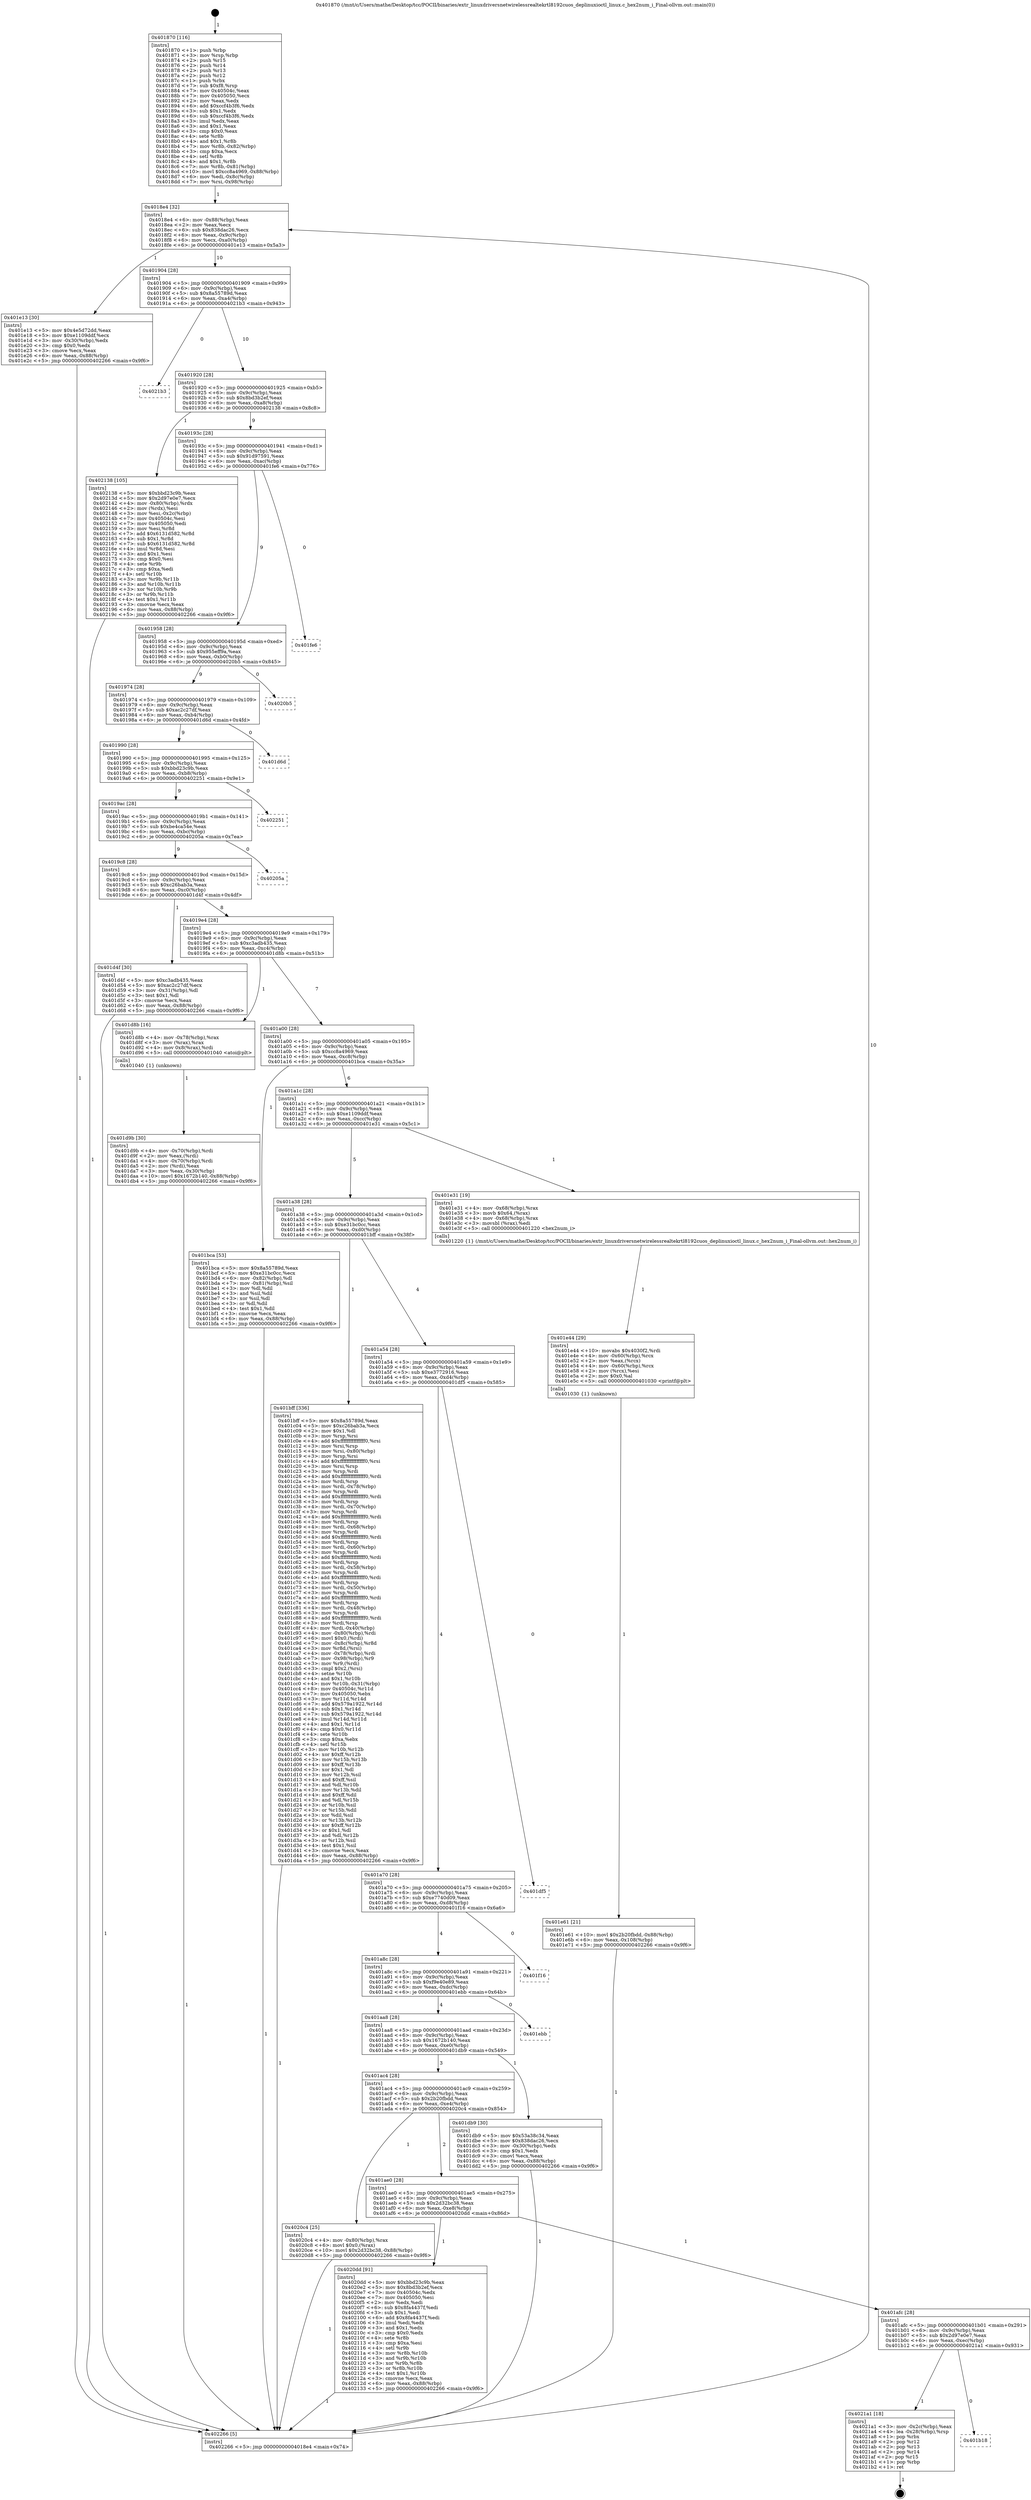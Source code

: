 digraph "0x401870" {
  label = "0x401870 (/mnt/c/Users/mathe/Desktop/tcc/POCII/binaries/extr_linuxdriversnetwirelessrealtekrtl8192cuos_deplinuxioctl_linux.c_hex2num_i_Final-ollvm.out::main(0))"
  labelloc = "t"
  node[shape=record]

  Entry [label="",width=0.3,height=0.3,shape=circle,fillcolor=black,style=filled]
  "0x4018e4" [label="{
     0x4018e4 [32]\l
     | [instrs]\l
     &nbsp;&nbsp;0x4018e4 \<+6\>: mov -0x88(%rbp),%eax\l
     &nbsp;&nbsp;0x4018ea \<+2\>: mov %eax,%ecx\l
     &nbsp;&nbsp;0x4018ec \<+6\>: sub $0x838dac26,%ecx\l
     &nbsp;&nbsp;0x4018f2 \<+6\>: mov %eax,-0x9c(%rbp)\l
     &nbsp;&nbsp;0x4018f8 \<+6\>: mov %ecx,-0xa0(%rbp)\l
     &nbsp;&nbsp;0x4018fe \<+6\>: je 0000000000401e13 \<main+0x5a3\>\l
  }"]
  "0x401e13" [label="{
     0x401e13 [30]\l
     | [instrs]\l
     &nbsp;&nbsp;0x401e13 \<+5\>: mov $0x4e5d72dd,%eax\l
     &nbsp;&nbsp;0x401e18 \<+5\>: mov $0xe1109ddf,%ecx\l
     &nbsp;&nbsp;0x401e1d \<+3\>: mov -0x30(%rbp),%edx\l
     &nbsp;&nbsp;0x401e20 \<+3\>: cmp $0x0,%edx\l
     &nbsp;&nbsp;0x401e23 \<+3\>: cmove %ecx,%eax\l
     &nbsp;&nbsp;0x401e26 \<+6\>: mov %eax,-0x88(%rbp)\l
     &nbsp;&nbsp;0x401e2c \<+5\>: jmp 0000000000402266 \<main+0x9f6\>\l
  }"]
  "0x401904" [label="{
     0x401904 [28]\l
     | [instrs]\l
     &nbsp;&nbsp;0x401904 \<+5\>: jmp 0000000000401909 \<main+0x99\>\l
     &nbsp;&nbsp;0x401909 \<+6\>: mov -0x9c(%rbp),%eax\l
     &nbsp;&nbsp;0x40190f \<+5\>: sub $0x8a55789d,%eax\l
     &nbsp;&nbsp;0x401914 \<+6\>: mov %eax,-0xa4(%rbp)\l
     &nbsp;&nbsp;0x40191a \<+6\>: je 00000000004021b3 \<main+0x943\>\l
  }"]
  Exit [label="",width=0.3,height=0.3,shape=circle,fillcolor=black,style=filled,peripheries=2]
  "0x4021b3" [label="{
     0x4021b3\l
  }", style=dashed]
  "0x401920" [label="{
     0x401920 [28]\l
     | [instrs]\l
     &nbsp;&nbsp;0x401920 \<+5\>: jmp 0000000000401925 \<main+0xb5\>\l
     &nbsp;&nbsp;0x401925 \<+6\>: mov -0x9c(%rbp),%eax\l
     &nbsp;&nbsp;0x40192b \<+5\>: sub $0x8bd3b2ef,%eax\l
     &nbsp;&nbsp;0x401930 \<+6\>: mov %eax,-0xa8(%rbp)\l
     &nbsp;&nbsp;0x401936 \<+6\>: je 0000000000402138 \<main+0x8c8\>\l
  }"]
  "0x401b18" [label="{
     0x401b18\l
  }", style=dashed]
  "0x402138" [label="{
     0x402138 [105]\l
     | [instrs]\l
     &nbsp;&nbsp;0x402138 \<+5\>: mov $0xbbd23c9b,%eax\l
     &nbsp;&nbsp;0x40213d \<+5\>: mov $0x2d97e0e7,%ecx\l
     &nbsp;&nbsp;0x402142 \<+4\>: mov -0x80(%rbp),%rdx\l
     &nbsp;&nbsp;0x402146 \<+2\>: mov (%rdx),%esi\l
     &nbsp;&nbsp;0x402148 \<+3\>: mov %esi,-0x2c(%rbp)\l
     &nbsp;&nbsp;0x40214b \<+7\>: mov 0x40504c,%esi\l
     &nbsp;&nbsp;0x402152 \<+7\>: mov 0x405050,%edi\l
     &nbsp;&nbsp;0x402159 \<+3\>: mov %esi,%r8d\l
     &nbsp;&nbsp;0x40215c \<+7\>: add $0x6131d582,%r8d\l
     &nbsp;&nbsp;0x402163 \<+4\>: sub $0x1,%r8d\l
     &nbsp;&nbsp;0x402167 \<+7\>: sub $0x6131d582,%r8d\l
     &nbsp;&nbsp;0x40216e \<+4\>: imul %r8d,%esi\l
     &nbsp;&nbsp;0x402172 \<+3\>: and $0x1,%esi\l
     &nbsp;&nbsp;0x402175 \<+3\>: cmp $0x0,%esi\l
     &nbsp;&nbsp;0x402178 \<+4\>: sete %r9b\l
     &nbsp;&nbsp;0x40217c \<+3\>: cmp $0xa,%edi\l
     &nbsp;&nbsp;0x40217f \<+4\>: setl %r10b\l
     &nbsp;&nbsp;0x402183 \<+3\>: mov %r9b,%r11b\l
     &nbsp;&nbsp;0x402186 \<+3\>: and %r10b,%r11b\l
     &nbsp;&nbsp;0x402189 \<+3\>: xor %r10b,%r9b\l
     &nbsp;&nbsp;0x40218c \<+3\>: or %r9b,%r11b\l
     &nbsp;&nbsp;0x40218f \<+4\>: test $0x1,%r11b\l
     &nbsp;&nbsp;0x402193 \<+3\>: cmovne %ecx,%eax\l
     &nbsp;&nbsp;0x402196 \<+6\>: mov %eax,-0x88(%rbp)\l
     &nbsp;&nbsp;0x40219c \<+5\>: jmp 0000000000402266 \<main+0x9f6\>\l
  }"]
  "0x40193c" [label="{
     0x40193c [28]\l
     | [instrs]\l
     &nbsp;&nbsp;0x40193c \<+5\>: jmp 0000000000401941 \<main+0xd1\>\l
     &nbsp;&nbsp;0x401941 \<+6\>: mov -0x9c(%rbp),%eax\l
     &nbsp;&nbsp;0x401947 \<+5\>: sub $0x91d97591,%eax\l
     &nbsp;&nbsp;0x40194c \<+6\>: mov %eax,-0xac(%rbp)\l
     &nbsp;&nbsp;0x401952 \<+6\>: je 0000000000401fe6 \<main+0x776\>\l
  }"]
  "0x4021a1" [label="{
     0x4021a1 [18]\l
     | [instrs]\l
     &nbsp;&nbsp;0x4021a1 \<+3\>: mov -0x2c(%rbp),%eax\l
     &nbsp;&nbsp;0x4021a4 \<+4\>: lea -0x28(%rbp),%rsp\l
     &nbsp;&nbsp;0x4021a8 \<+1\>: pop %rbx\l
     &nbsp;&nbsp;0x4021a9 \<+2\>: pop %r12\l
     &nbsp;&nbsp;0x4021ab \<+2\>: pop %r13\l
     &nbsp;&nbsp;0x4021ad \<+2\>: pop %r14\l
     &nbsp;&nbsp;0x4021af \<+2\>: pop %r15\l
     &nbsp;&nbsp;0x4021b1 \<+1\>: pop %rbp\l
     &nbsp;&nbsp;0x4021b2 \<+1\>: ret\l
  }"]
  "0x401fe6" [label="{
     0x401fe6\l
  }", style=dashed]
  "0x401958" [label="{
     0x401958 [28]\l
     | [instrs]\l
     &nbsp;&nbsp;0x401958 \<+5\>: jmp 000000000040195d \<main+0xed\>\l
     &nbsp;&nbsp;0x40195d \<+6\>: mov -0x9c(%rbp),%eax\l
     &nbsp;&nbsp;0x401963 \<+5\>: sub $0x955eff9a,%eax\l
     &nbsp;&nbsp;0x401968 \<+6\>: mov %eax,-0xb0(%rbp)\l
     &nbsp;&nbsp;0x40196e \<+6\>: je 00000000004020b5 \<main+0x845\>\l
  }"]
  "0x401afc" [label="{
     0x401afc [28]\l
     | [instrs]\l
     &nbsp;&nbsp;0x401afc \<+5\>: jmp 0000000000401b01 \<main+0x291\>\l
     &nbsp;&nbsp;0x401b01 \<+6\>: mov -0x9c(%rbp),%eax\l
     &nbsp;&nbsp;0x401b07 \<+5\>: sub $0x2d97e0e7,%eax\l
     &nbsp;&nbsp;0x401b0c \<+6\>: mov %eax,-0xec(%rbp)\l
     &nbsp;&nbsp;0x401b12 \<+6\>: je 00000000004021a1 \<main+0x931\>\l
  }"]
  "0x4020b5" [label="{
     0x4020b5\l
  }", style=dashed]
  "0x401974" [label="{
     0x401974 [28]\l
     | [instrs]\l
     &nbsp;&nbsp;0x401974 \<+5\>: jmp 0000000000401979 \<main+0x109\>\l
     &nbsp;&nbsp;0x401979 \<+6\>: mov -0x9c(%rbp),%eax\l
     &nbsp;&nbsp;0x40197f \<+5\>: sub $0xac2c27df,%eax\l
     &nbsp;&nbsp;0x401984 \<+6\>: mov %eax,-0xb4(%rbp)\l
     &nbsp;&nbsp;0x40198a \<+6\>: je 0000000000401d6d \<main+0x4fd\>\l
  }"]
  "0x4020dd" [label="{
     0x4020dd [91]\l
     | [instrs]\l
     &nbsp;&nbsp;0x4020dd \<+5\>: mov $0xbbd23c9b,%eax\l
     &nbsp;&nbsp;0x4020e2 \<+5\>: mov $0x8bd3b2ef,%ecx\l
     &nbsp;&nbsp;0x4020e7 \<+7\>: mov 0x40504c,%edx\l
     &nbsp;&nbsp;0x4020ee \<+7\>: mov 0x405050,%esi\l
     &nbsp;&nbsp;0x4020f5 \<+2\>: mov %edx,%edi\l
     &nbsp;&nbsp;0x4020f7 \<+6\>: sub $0x8fa4437f,%edi\l
     &nbsp;&nbsp;0x4020fd \<+3\>: sub $0x1,%edi\l
     &nbsp;&nbsp;0x402100 \<+6\>: add $0x8fa4437f,%edi\l
     &nbsp;&nbsp;0x402106 \<+3\>: imul %edi,%edx\l
     &nbsp;&nbsp;0x402109 \<+3\>: and $0x1,%edx\l
     &nbsp;&nbsp;0x40210c \<+3\>: cmp $0x0,%edx\l
     &nbsp;&nbsp;0x40210f \<+4\>: sete %r8b\l
     &nbsp;&nbsp;0x402113 \<+3\>: cmp $0xa,%esi\l
     &nbsp;&nbsp;0x402116 \<+4\>: setl %r9b\l
     &nbsp;&nbsp;0x40211a \<+3\>: mov %r8b,%r10b\l
     &nbsp;&nbsp;0x40211d \<+3\>: and %r9b,%r10b\l
     &nbsp;&nbsp;0x402120 \<+3\>: xor %r9b,%r8b\l
     &nbsp;&nbsp;0x402123 \<+3\>: or %r8b,%r10b\l
     &nbsp;&nbsp;0x402126 \<+4\>: test $0x1,%r10b\l
     &nbsp;&nbsp;0x40212a \<+3\>: cmovne %ecx,%eax\l
     &nbsp;&nbsp;0x40212d \<+6\>: mov %eax,-0x88(%rbp)\l
     &nbsp;&nbsp;0x402133 \<+5\>: jmp 0000000000402266 \<main+0x9f6\>\l
  }"]
  "0x401d6d" [label="{
     0x401d6d\l
  }", style=dashed]
  "0x401990" [label="{
     0x401990 [28]\l
     | [instrs]\l
     &nbsp;&nbsp;0x401990 \<+5\>: jmp 0000000000401995 \<main+0x125\>\l
     &nbsp;&nbsp;0x401995 \<+6\>: mov -0x9c(%rbp),%eax\l
     &nbsp;&nbsp;0x40199b \<+5\>: sub $0xbbd23c9b,%eax\l
     &nbsp;&nbsp;0x4019a0 \<+6\>: mov %eax,-0xb8(%rbp)\l
     &nbsp;&nbsp;0x4019a6 \<+6\>: je 0000000000402251 \<main+0x9e1\>\l
  }"]
  "0x401ae0" [label="{
     0x401ae0 [28]\l
     | [instrs]\l
     &nbsp;&nbsp;0x401ae0 \<+5\>: jmp 0000000000401ae5 \<main+0x275\>\l
     &nbsp;&nbsp;0x401ae5 \<+6\>: mov -0x9c(%rbp),%eax\l
     &nbsp;&nbsp;0x401aeb \<+5\>: sub $0x2d32bc38,%eax\l
     &nbsp;&nbsp;0x401af0 \<+6\>: mov %eax,-0xe8(%rbp)\l
     &nbsp;&nbsp;0x401af6 \<+6\>: je 00000000004020dd \<main+0x86d\>\l
  }"]
  "0x402251" [label="{
     0x402251\l
  }", style=dashed]
  "0x4019ac" [label="{
     0x4019ac [28]\l
     | [instrs]\l
     &nbsp;&nbsp;0x4019ac \<+5\>: jmp 00000000004019b1 \<main+0x141\>\l
     &nbsp;&nbsp;0x4019b1 \<+6\>: mov -0x9c(%rbp),%eax\l
     &nbsp;&nbsp;0x4019b7 \<+5\>: sub $0xbe4ca54e,%eax\l
     &nbsp;&nbsp;0x4019bc \<+6\>: mov %eax,-0xbc(%rbp)\l
     &nbsp;&nbsp;0x4019c2 \<+6\>: je 000000000040205a \<main+0x7ea\>\l
  }"]
  "0x4020c4" [label="{
     0x4020c4 [25]\l
     | [instrs]\l
     &nbsp;&nbsp;0x4020c4 \<+4\>: mov -0x80(%rbp),%rax\l
     &nbsp;&nbsp;0x4020c8 \<+6\>: movl $0x0,(%rax)\l
     &nbsp;&nbsp;0x4020ce \<+10\>: movl $0x2d32bc38,-0x88(%rbp)\l
     &nbsp;&nbsp;0x4020d8 \<+5\>: jmp 0000000000402266 \<main+0x9f6\>\l
  }"]
  "0x40205a" [label="{
     0x40205a\l
  }", style=dashed]
  "0x4019c8" [label="{
     0x4019c8 [28]\l
     | [instrs]\l
     &nbsp;&nbsp;0x4019c8 \<+5\>: jmp 00000000004019cd \<main+0x15d\>\l
     &nbsp;&nbsp;0x4019cd \<+6\>: mov -0x9c(%rbp),%eax\l
     &nbsp;&nbsp;0x4019d3 \<+5\>: sub $0xc26bab3a,%eax\l
     &nbsp;&nbsp;0x4019d8 \<+6\>: mov %eax,-0xc0(%rbp)\l
     &nbsp;&nbsp;0x4019de \<+6\>: je 0000000000401d4f \<main+0x4df\>\l
  }"]
  "0x401e61" [label="{
     0x401e61 [21]\l
     | [instrs]\l
     &nbsp;&nbsp;0x401e61 \<+10\>: movl $0x2b20fbdd,-0x88(%rbp)\l
     &nbsp;&nbsp;0x401e6b \<+6\>: mov %eax,-0x108(%rbp)\l
     &nbsp;&nbsp;0x401e71 \<+5\>: jmp 0000000000402266 \<main+0x9f6\>\l
  }"]
  "0x401d4f" [label="{
     0x401d4f [30]\l
     | [instrs]\l
     &nbsp;&nbsp;0x401d4f \<+5\>: mov $0xc3adb435,%eax\l
     &nbsp;&nbsp;0x401d54 \<+5\>: mov $0xac2c27df,%ecx\l
     &nbsp;&nbsp;0x401d59 \<+3\>: mov -0x31(%rbp),%dl\l
     &nbsp;&nbsp;0x401d5c \<+3\>: test $0x1,%dl\l
     &nbsp;&nbsp;0x401d5f \<+3\>: cmovne %ecx,%eax\l
     &nbsp;&nbsp;0x401d62 \<+6\>: mov %eax,-0x88(%rbp)\l
     &nbsp;&nbsp;0x401d68 \<+5\>: jmp 0000000000402266 \<main+0x9f6\>\l
  }"]
  "0x4019e4" [label="{
     0x4019e4 [28]\l
     | [instrs]\l
     &nbsp;&nbsp;0x4019e4 \<+5\>: jmp 00000000004019e9 \<main+0x179\>\l
     &nbsp;&nbsp;0x4019e9 \<+6\>: mov -0x9c(%rbp),%eax\l
     &nbsp;&nbsp;0x4019ef \<+5\>: sub $0xc3adb435,%eax\l
     &nbsp;&nbsp;0x4019f4 \<+6\>: mov %eax,-0xc4(%rbp)\l
     &nbsp;&nbsp;0x4019fa \<+6\>: je 0000000000401d8b \<main+0x51b\>\l
  }"]
  "0x401e44" [label="{
     0x401e44 [29]\l
     | [instrs]\l
     &nbsp;&nbsp;0x401e44 \<+10\>: movabs $0x4030f2,%rdi\l
     &nbsp;&nbsp;0x401e4e \<+4\>: mov -0x60(%rbp),%rcx\l
     &nbsp;&nbsp;0x401e52 \<+2\>: mov %eax,(%rcx)\l
     &nbsp;&nbsp;0x401e54 \<+4\>: mov -0x60(%rbp),%rcx\l
     &nbsp;&nbsp;0x401e58 \<+2\>: mov (%rcx),%esi\l
     &nbsp;&nbsp;0x401e5a \<+2\>: mov $0x0,%al\l
     &nbsp;&nbsp;0x401e5c \<+5\>: call 0000000000401030 \<printf@plt\>\l
     | [calls]\l
     &nbsp;&nbsp;0x401030 \{1\} (unknown)\l
  }"]
  "0x401d8b" [label="{
     0x401d8b [16]\l
     | [instrs]\l
     &nbsp;&nbsp;0x401d8b \<+4\>: mov -0x78(%rbp),%rax\l
     &nbsp;&nbsp;0x401d8f \<+3\>: mov (%rax),%rax\l
     &nbsp;&nbsp;0x401d92 \<+4\>: mov 0x8(%rax),%rdi\l
     &nbsp;&nbsp;0x401d96 \<+5\>: call 0000000000401040 \<atoi@plt\>\l
     | [calls]\l
     &nbsp;&nbsp;0x401040 \{1\} (unknown)\l
  }"]
  "0x401a00" [label="{
     0x401a00 [28]\l
     | [instrs]\l
     &nbsp;&nbsp;0x401a00 \<+5\>: jmp 0000000000401a05 \<main+0x195\>\l
     &nbsp;&nbsp;0x401a05 \<+6\>: mov -0x9c(%rbp),%eax\l
     &nbsp;&nbsp;0x401a0b \<+5\>: sub $0xcc8a4969,%eax\l
     &nbsp;&nbsp;0x401a10 \<+6\>: mov %eax,-0xc8(%rbp)\l
     &nbsp;&nbsp;0x401a16 \<+6\>: je 0000000000401bca \<main+0x35a\>\l
  }"]
  "0x401ac4" [label="{
     0x401ac4 [28]\l
     | [instrs]\l
     &nbsp;&nbsp;0x401ac4 \<+5\>: jmp 0000000000401ac9 \<main+0x259\>\l
     &nbsp;&nbsp;0x401ac9 \<+6\>: mov -0x9c(%rbp),%eax\l
     &nbsp;&nbsp;0x401acf \<+5\>: sub $0x2b20fbdd,%eax\l
     &nbsp;&nbsp;0x401ad4 \<+6\>: mov %eax,-0xe4(%rbp)\l
     &nbsp;&nbsp;0x401ada \<+6\>: je 00000000004020c4 \<main+0x854\>\l
  }"]
  "0x401bca" [label="{
     0x401bca [53]\l
     | [instrs]\l
     &nbsp;&nbsp;0x401bca \<+5\>: mov $0x8a55789d,%eax\l
     &nbsp;&nbsp;0x401bcf \<+5\>: mov $0xe31bc0cc,%ecx\l
     &nbsp;&nbsp;0x401bd4 \<+6\>: mov -0x82(%rbp),%dl\l
     &nbsp;&nbsp;0x401bda \<+7\>: mov -0x81(%rbp),%sil\l
     &nbsp;&nbsp;0x401be1 \<+3\>: mov %dl,%dil\l
     &nbsp;&nbsp;0x401be4 \<+3\>: and %sil,%dil\l
     &nbsp;&nbsp;0x401be7 \<+3\>: xor %sil,%dl\l
     &nbsp;&nbsp;0x401bea \<+3\>: or %dl,%dil\l
     &nbsp;&nbsp;0x401bed \<+4\>: test $0x1,%dil\l
     &nbsp;&nbsp;0x401bf1 \<+3\>: cmovne %ecx,%eax\l
     &nbsp;&nbsp;0x401bf4 \<+6\>: mov %eax,-0x88(%rbp)\l
     &nbsp;&nbsp;0x401bfa \<+5\>: jmp 0000000000402266 \<main+0x9f6\>\l
  }"]
  "0x401a1c" [label="{
     0x401a1c [28]\l
     | [instrs]\l
     &nbsp;&nbsp;0x401a1c \<+5\>: jmp 0000000000401a21 \<main+0x1b1\>\l
     &nbsp;&nbsp;0x401a21 \<+6\>: mov -0x9c(%rbp),%eax\l
     &nbsp;&nbsp;0x401a27 \<+5\>: sub $0xe1109ddf,%eax\l
     &nbsp;&nbsp;0x401a2c \<+6\>: mov %eax,-0xcc(%rbp)\l
     &nbsp;&nbsp;0x401a32 \<+6\>: je 0000000000401e31 \<main+0x5c1\>\l
  }"]
  "0x402266" [label="{
     0x402266 [5]\l
     | [instrs]\l
     &nbsp;&nbsp;0x402266 \<+5\>: jmp 00000000004018e4 \<main+0x74\>\l
  }"]
  "0x401870" [label="{
     0x401870 [116]\l
     | [instrs]\l
     &nbsp;&nbsp;0x401870 \<+1\>: push %rbp\l
     &nbsp;&nbsp;0x401871 \<+3\>: mov %rsp,%rbp\l
     &nbsp;&nbsp;0x401874 \<+2\>: push %r15\l
     &nbsp;&nbsp;0x401876 \<+2\>: push %r14\l
     &nbsp;&nbsp;0x401878 \<+2\>: push %r13\l
     &nbsp;&nbsp;0x40187a \<+2\>: push %r12\l
     &nbsp;&nbsp;0x40187c \<+1\>: push %rbx\l
     &nbsp;&nbsp;0x40187d \<+7\>: sub $0xf8,%rsp\l
     &nbsp;&nbsp;0x401884 \<+7\>: mov 0x40504c,%eax\l
     &nbsp;&nbsp;0x40188b \<+7\>: mov 0x405050,%ecx\l
     &nbsp;&nbsp;0x401892 \<+2\>: mov %eax,%edx\l
     &nbsp;&nbsp;0x401894 \<+6\>: add $0xccf4b3f6,%edx\l
     &nbsp;&nbsp;0x40189a \<+3\>: sub $0x1,%edx\l
     &nbsp;&nbsp;0x40189d \<+6\>: sub $0xccf4b3f6,%edx\l
     &nbsp;&nbsp;0x4018a3 \<+3\>: imul %edx,%eax\l
     &nbsp;&nbsp;0x4018a6 \<+3\>: and $0x1,%eax\l
     &nbsp;&nbsp;0x4018a9 \<+3\>: cmp $0x0,%eax\l
     &nbsp;&nbsp;0x4018ac \<+4\>: sete %r8b\l
     &nbsp;&nbsp;0x4018b0 \<+4\>: and $0x1,%r8b\l
     &nbsp;&nbsp;0x4018b4 \<+7\>: mov %r8b,-0x82(%rbp)\l
     &nbsp;&nbsp;0x4018bb \<+3\>: cmp $0xa,%ecx\l
     &nbsp;&nbsp;0x4018be \<+4\>: setl %r8b\l
     &nbsp;&nbsp;0x4018c2 \<+4\>: and $0x1,%r8b\l
     &nbsp;&nbsp;0x4018c6 \<+7\>: mov %r8b,-0x81(%rbp)\l
     &nbsp;&nbsp;0x4018cd \<+10\>: movl $0xcc8a4969,-0x88(%rbp)\l
     &nbsp;&nbsp;0x4018d7 \<+6\>: mov %edi,-0x8c(%rbp)\l
     &nbsp;&nbsp;0x4018dd \<+7\>: mov %rsi,-0x98(%rbp)\l
  }"]
  "0x401db9" [label="{
     0x401db9 [30]\l
     | [instrs]\l
     &nbsp;&nbsp;0x401db9 \<+5\>: mov $0x53a38c34,%eax\l
     &nbsp;&nbsp;0x401dbe \<+5\>: mov $0x838dac26,%ecx\l
     &nbsp;&nbsp;0x401dc3 \<+3\>: mov -0x30(%rbp),%edx\l
     &nbsp;&nbsp;0x401dc6 \<+3\>: cmp $0x1,%edx\l
     &nbsp;&nbsp;0x401dc9 \<+3\>: cmovl %ecx,%eax\l
     &nbsp;&nbsp;0x401dcc \<+6\>: mov %eax,-0x88(%rbp)\l
     &nbsp;&nbsp;0x401dd2 \<+5\>: jmp 0000000000402266 \<main+0x9f6\>\l
  }"]
  "0x401e31" [label="{
     0x401e31 [19]\l
     | [instrs]\l
     &nbsp;&nbsp;0x401e31 \<+4\>: mov -0x68(%rbp),%rax\l
     &nbsp;&nbsp;0x401e35 \<+3\>: movb $0x64,(%rax)\l
     &nbsp;&nbsp;0x401e38 \<+4\>: mov -0x68(%rbp),%rax\l
     &nbsp;&nbsp;0x401e3c \<+3\>: movsbl (%rax),%edi\l
     &nbsp;&nbsp;0x401e3f \<+5\>: call 0000000000401220 \<hex2num_i\>\l
     | [calls]\l
     &nbsp;&nbsp;0x401220 \{1\} (/mnt/c/Users/mathe/Desktop/tcc/POCII/binaries/extr_linuxdriversnetwirelessrealtekrtl8192cuos_deplinuxioctl_linux.c_hex2num_i_Final-ollvm.out::hex2num_i)\l
  }"]
  "0x401a38" [label="{
     0x401a38 [28]\l
     | [instrs]\l
     &nbsp;&nbsp;0x401a38 \<+5\>: jmp 0000000000401a3d \<main+0x1cd\>\l
     &nbsp;&nbsp;0x401a3d \<+6\>: mov -0x9c(%rbp),%eax\l
     &nbsp;&nbsp;0x401a43 \<+5\>: sub $0xe31bc0cc,%eax\l
     &nbsp;&nbsp;0x401a48 \<+6\>: mov %eax,-0xd0(%rbp)\l
     &nbsp;&nbsp;0x401a4e \<+6\>: je 0000000000401bff \<main+0x38f\>\l
  }"]
  "0x401aa8" [label="{
     0x401aa8 [28]\l
     | [instrs]\l
     &nbsp;&nbsp;0x401aa8 \<+5\>: jmp 0000000000401aad \<main+0x23d\>\l
     &nbsp;&nbsp;0x401aad \<+6\>: mov -0x9c(%rbp),%eax\l
     &nbsp;&nbsp;0x401ab3 \<+5\>: sub $0x1672b140,%eax\l
     &nbsp;&nbsp;0x401ab8 \<+6\>: mov %eax,-0xe0(%rbp)\l
     &nbsp;&nbsp;0x401abe \<+6\>: je 0000000000401db9 \<main+0x549\>\l
  }"]
  "0x401bff" [label="{
     0x401bff [336]\l
     | [instrs]\l
     &nbsp;&nbsp;0x401bff \<+5\>: mov $0x8a55789d,%eax\l
     &nbsp;&nbsp;0x401c04 \<+5\>: mov $0xc26bab3a,%ecx\l
     &nbsp;&nbsp;0x401c09 \<+2\>: mov $0x1,%dl\l
     &nbsp;&nbsp;0x401c0b \<+3\>: mov %rsp,%rsi\l
     &nbsp;&nbsp;0x401c0e \<+4\>: add $0xfffffffffffffff0,%rsi\l
     &nbsp;&nbsp;0x401c12 \<+3\>: mov %rsi,%rsp\l
     &nbsp;&nbsp;0x401c15 \<+4\>: mov %rsi,-0x80(%rbp)\l
     &nbsp;&nbsp;0x401c19 \<+3\>: mov %rsp,%rsi\l
     &nbsp;&nbsp;0x401c1c \<+4\>: add $0xfffffffffffffff0,%rsi\l
     &nbsp;&nbsp;0x401c20 \<+3\>: mov %rsi,%rsp\l
     &nbsp;&nbsp;0x401c23 \<+3\>: mov %rsp,%rdi\l
     &nbsp;&nbsp;0x401c26 \<+4\>: add $0xfffffffffffffff0,%rdi\l
     &nbsp;&nbsp;0x401c2a \<+3\>: mov %rdi,%rsp\l
     &nbsp;&nbsp;0x401c2d \<+4\>: mov %rdi,-0x78(%rbp)\l
     &nbsp;&nbsp;0x401c31 \<+3\>: mov %rsp,%rdi\l
     &nbsp;&nbsp;0x401c34 \<+4\>: add $0xfffffffffffffff0,%rdi\l
     &nbsp;&nbsp;0x401c38 \<+3\>: mov %rdi,%rsp\l
     &nbsp;&nbsp;0x401c3b \<+4\>: mov %rdi,-0x70(%rbp)\l
     &nbsp;&nbsp;0x401c3f \<+3\>: mov %rsp,%rdi\l
     &nbsp;&nbsp;0x401c42 \<+4\>: add $0xfffffffffffffff0,%rdi\l
     &nbsp;&nbsp;0x401c46 \<+3\>: mov %rdi,%rsp\l
     &nbsp;&nbsp;0x401c49 \<+4\>: mov %rdi,-0x68(%rbp)\l
     &nbsp;&nbsp;0x401c4d \<+3\>: mov %rsp,%rdi\l
     &nbsp;&nbsp;0x401c50 \<+4\>: add $0xfffffffffffffff0,%rdi\l
     &nbsp;&nbsp;0x401c54 \<+3\>: mov %rdi,%rsp\l
     &nbsp;&nbsp;0x401c57 \<+4\>: mov %rdi,-0x60(%rbp)\l
     &nbsp;&nbsp;0x401c5b \<+3\>: mov %rsp,%rdi\l
     &nbsp;&nbsp;0x401c5e \<+4\>: add $0xfffffffffffffff0,%rdi\l
     &nbsp;&nbsp;0x401c62 \<+3\>: mov %rdi,%rsp\l
     &nbsp;&nbsp;0x401c65 \<+4\>: mov %rdi,-0x58(%rbp)\l
     &nbsp;&nbsp;0x401c69 \<+3\>: mov %rsp,%rdi\l
     &nbsp;&nbsp;0x401c6c \<+4\>: add $0xfffffffffffffff0,%rdi\l
     &nbsp;&nbsp;0x401c70 \<+3\>: mov %rdi,%rsp\l
     &nbsp;&nbsp;0x401c73 \<+4\>: mov %rdi,-0x50(%rbp)\l
     &nbsp;&nbsp;0x401c77 \<+3\>: mov %rsp,%rdi\l
     &nbsp;&nbsp;0x401c7a \<+4\>: add $0xfffffffffffffff0,%rdi\l
     &nbsp;&nbsp;0x401c7e \<+3\>: mov %rdi,%rsp\l
     &nbsp;&nbsp;0x401c81 \<+4\>: mov %rdi,-0x48(%rbp)\l
     &nbsp;&nbsp;0x401c85 \<+3\>: mov %rsp,%rdi\l
     &nbsp;&nbsp;0x401c88 \<+4\>: add $0xfffffffffffffff0,%rdi\l
     &nbsp;&nbsp;0x401c8c \<+3\>: mov %rdi,%rsp\l
     &nbsp;&nbsp;0x401c8f \<+4\>: mov %rdi,-0x40(%rbp)\l
     &nbsp;&nbsp;0x401c93 \<+4\>: mov -0x80(%rbp),%rdi\l
     &nbsp;&nbsp;0x401c97 \<+6\>: movl $0x0,(%rdi)\l
     &nbsp;&nbsp;0x401c9d \<+7\>: mov -0x8c(%rbp),%r8d\l
     &nbsp;&nbsp;0x401ca4 \<+3\>: mov %r8d,(%rsi)\l
     &nbsp;&nbsp;0x401ca7 \<+4\>: mov -0x78(%rbp),%rdi\l
     &nbsp;&nbsp;0x401cab \<+7\>: mov -0x98(%rbp),%r9\l
     &nbsp;&nbsp;0x401cb2 \<+3\>: mov %r9,(%rdi)\l
     &nbsp;&nbsp;0x401cb5 \<+3\>: cmpl $0x2,(%rsi)\l
     &nbsp;&nbsp;0x401cb8 \<+4\>: setne %r10b\l
     &nbsp;&nbsp;0x401cbc \<+4\>: and $0x1,%r10b\l
     &nbsp;&nbsp;0x401cc0 \<+4\>: mov %r10b,-0x31(%rbp)\l
     &nbsp;&nbsp;0x401cc4 \<+8\>: mov 0x40504c,%r11d\l
     &nbsp;&nbsp;0x401ccc \<+7\>: mov 0x405050,%ebx\l
     &nbsp;&nbsp;0x401cd3 \<+3\>: mov %r11d,%r14d\l
     &nbsp;&nbsp;0x401cd6 \<+7\>: add $0x579a1922,%r14d\l
     &nbsp;&nbsp;0x401cdd \<+4\>: sub $0x1,%r14d\l
     &nbsp;&nbsp;0x401ce1 \<+7\>: sub $0x579a1922,%r14d\l
     &nbsp;&nbsp;0x401ce8 \<+4\>: imul %r14d,%r11d\l
     &nbsp;&nbsp;0x401cec \<+4\>: and $0x1,%r11d\l
     &nbsp;&nbsp;0x401cf0 \<+4\>: cmp $0x0,%r11d\l
     &nbsp;&nbsp;0x401cf4 \<+4\>: sete %r10b\l
     &nbsp;&nbsp;0x401cf8 \<+3\>: cmp $0xa,%ebx\l
     &nbsp;&nbsp;0x401cfb \<+4\>: setl %r15b\l
     &nbsp;&nbsp;0x401cff \<+3\>: mov %r10b,%r12b\l
     &nbsp;&nbsp;0x401d02 \<+4\>: xor $0xff,%r12b\l
     &nbsp;&nbsp;0x401d06 \<+3\>: mov %r15b,%r13b\l
     &nbsp;&nbsp;0x401d09 \<+4\>: xor $0xff,%r13b\l
     &nbsp;&nbsp;0x401d0d \<+3\>: xor $0x1,%dl\l
     &nbsp;&nbsp;0x401d10 \<+3\>: mov %r12b,%sil\l
     &nbsp;&nbsp;0x401d13 \<+4\>: and $0xff,%sil\l
     &nbsp;&nbsp;0x401d17 \<+3\>: and %dl,%r10b\l
     &nbsp;&nbsp;0x401d1a \<+3\>: mov %r13b,%dil\l
     &nbsp;&nbsp;0x401d1d \<+4\>: and $0xff,%dil\l
     &nbsp;&nbsp;0x401d21 \<+3\>: and %dl,%r15b\l
     &nbsp;&nbsp;0x401d24 \<+3\>: or %r10b,%sil\l
     &nbsp;&nbsp;0x401d27 \<+3\>: or %r15b,%dil\l
     &nbsp;&nbsp;0x401d2a \<+3\>: xor %dil,%sil\l
     &nbsp;&nbsp;0x401d2d \<+3\>: or %r13b,%r12b\l
     &nbsp;&nbsp;0x401d30 \<+4\>: xor $0xff,%r12b\l
     &nbsp;&nbsp;0x401d34 \<+3\>: or $0x1,%dl\l
     &nbsp;&nbsp;0x401d37 \<+3\>: and %dl,%r12b\l
     &nbsp;&nbsp;0x401d3a \<+3\>: or %r12b,%sil\l
     &nbsp;&nbsp;0x401d3d \<+4\>: test $0x1,%sil\l
     &nbsp;&nbsp;0x401d41 \<+3\>: cmovne %ecx,%eax\l
     &nbsp;&nbsp;0x401d44 \<+6\>: mov %eax,-0x88(%rbp)\l
     &nbsp;&nbsp;0x401d4a \<+5\>: jmp 0000000000402266 \<main+0x9f6\>\l
  }"]
  "0x401a54" [label="{
     0x401a54 [28]\l
     | [instrs]\l
     &nbsp;&nbsp;0x401a54 \<+5\>: jmp 0000000000401a59 \<main+0x1e9\>\l
     &nbsp;&nbsp;0x401a59 \<+6\>: mov -0x9c(%rbp),%eax\l
     &nbsp;&nbsp;0x401a5f \<+5\>: sub $0xe3772916,%eax\l
     &nbsp;&nbsp;0x401a64 \<+6\>: mov %eax,-0xd4(%rbp)\l
     &nbsp;&nbsp;0x401a6a \<+6\>: je 0000000000401df5 \<main+0x585\>\l
  }"]
  "0x401ebb" [label="{
     0x401ebb\l
  }", style=dashed]
  "0x401d9b" [label="{
     0x401d9b [30]\l
     | [instrs]\l
     &nbsp;&nbsp;0x401d9b \<+4\>: mov -0x70(%rbp),%rdi\l
     &nbsp;&nbsp;0x401d9f \<+2\>: mov %eax,(%rdi)\l
     &nbsp;&nbsp;0x401da1 \<+4\>: mov -0x70(%rbp),%rdi\l
     &nbsp;&nbsp;0x401da5 \<+2\>: mov (%rdi),%eax\l
     &nbsp;&nbsp;0x401da7 \<+3\>: mov %eax,-0x30(%rbp)\l
     &nbsp;&nbsp;0x401daa \<+10\>: movl $0x1672b140,-0x88(%rbp)\l
     &nbsp;&nbsp;0x401db4 \<+5\>: jmp 0000000000402266 \<main+0x9f6\>\l
  }"]
  "0x401a8c" [label="{
     0x401a8c [28]\l
     | [instrs]\l
     &nbsp;&nbsp;0x401a8c \<+5\>: jmp 0000000000401a91 \<main+0x221\>\l
     &nbsp;&nbsp;0x401a91 \<+6\>: mov -0x9c(%rbp),%eax\l
     &nbsp;&nbsp;0x401a97 \<+5\>: sub $0xf9e40e89,%eax\l
     &nbsp;&nbsp;0x401a9c \<+6\>: mov %eax,-0xdc(%rbp)\l
     &nbsp;&nbsp;0x401aa2 \<+6\>: je 0000000000401ebb \<main+0x64b\>\l
  }"]
  "0x401df5" [label="{
     0x401df5\l
  }", style=dashed]
  "0x401a70" [label="{
     0x401a70 [28]\l
     | [instrs]\l
     &nbsp;&nbsp;0x401a70 \<+5\>: jmp 0000000000401a75 \<main+0x205\>\l
     &nbsp;&nbsp;0x401a75 \<+6\>: mov -0x9c(%rbp),%eax\l
     &nbsp;&nbsp;0x401a7b \<+5\>: sub $0xe7740d09,%eax\l
     &nbsp;&nbsp;0x401a80 \<+6\>: mov %eax,-0xd8(%rbp)\l
     &nbsp;&nbsp;0x401a86 \<+6\>: je 0000000000401f16 \<main+0x6a6\>\l
  }"]
  "0x401f16" [label="{
     0x401f16\l
  }", style=dashed]
  Entry -> "0x401870" [label=" 1"]
  "0x4018e4" -> "0x401e13" [label=" 1"]
  "0x4018e4" -> "0x401904" [label=" 10"]
  "0x4021a1" -> Exit [label=" 1"]
  "0x401904" -> "0x4021b3" [label=" 0"]
  "0x401904" -> "0x401920" [label=" 10"]
  "0x401afc" -> "0x401b18" [label=" 0"]
  "0x401920" -> "0x402138" [label=" 1"]
  "0x401920" -> "0x40193c" [label=" 9"]
  "0x401afc" -> "0x4021a1" [label=" 1"]
  "0x40193c" -> "0x401fe6" [label=" 0"]
  "0x40193c" -> "0x401958" [label=" 9"]
  "0x402138" -> "0x402266" [label=" 1"]
  "0x401958" -> "0x4020b5" [label=" 0"]
  "0x401958" -> "0x401974" [label=" 9"]
  "0x4020dd" -> "0x402266" [label=" 1"]
  "0x401974" -> "0x401d6d" [label=" 0"]
  "0x401974" -> "0x401990" [label=" 9"]
  "0x401ae0" -> "0x401afc" [label=" 1"]
  "0x401990" -> "0x402251" [label=" 0"]
  "0x401990" -> "0x4019ac" [label=" 9"]
  "0x401ae0" -> "0x4020dd" [label=" 1"]
  "0x4019ac" -> "0x40205a" [label=" 0"]
  "0x4019ac" -> "0x4019c8" [label=" 9"]
  "0x4020c4" -> "0x402266" [label=" 1"]
  "0x4019c8" -> "0x401d4f" [label=" 1"]
  "0x4019c8" -> "0x4019e4" [label=" 8"]
  "0x401ac4" -> "0x4020c4" [label=" 1"]
  "0x4019e4" -> "0x401d8b" [label=" 1"]
  "0x4019e4" -> "0x401a00" [label=" 7"]
  "0x401ac4" -> "0x401ae0" [label=" 2"]
  "0x401a00" -> "0x401bca" [label=" 1"]
  "0x401a00" -> "0x401a1c" [label=" 6"]
  "0x401bca" -> "0x402266" [label=" 1"]
  "0x401870" -> "0x4018e4" [label=" 1"]
  "0x402266" -> "0x4018e4" [label=" 10"]
  "0x401e61" -> "0x402266" [label=" 1"]
  "0x401a1c" -> "0x401e31" [label=" 1"]
  "0x401a1c" -> "0x401a38" [label=" 5"]
  "0x401e44" -> "0x401e61" [label=" 1"]
  "0x401a38" -> "0x401bff" [label=" 1"]
  "0x401a38" -> "0x401a54" [label=" 4"]
  "0x401e13" -> "0x402266" [label=" 1"]
  "0x401bff" -> "0x402266" [label=" 1"]
  "0x401d4f" -> "0x402266" [label=" 1"]
  "0x401d8b" -> "0x401d9b" [label=" 1"]
  "0x401d9b" -> "0x402266" [label=" 1"]
  "0x401db9" -> "0x402266" [label=" 1"]
  "0x401a54" -> "0x401df5" [label=" 0"]
  "0x401a54" -> "0x401a70" [label=" 4"]
  "0x401aa8" -> "0x401db9" [label=" 1"]
  "0x401a70" -> "0x401f16" [label=" 0"]
  "0x401a70" -> "0x401a8c" [label=" 4"]
  "0x401aa8" -> "0x401ac4" [label=" 3"]
  "0x401a8c" -> "0x401ebb" [label=" 0"]
  "0x401a8c" -> "0x401aa8" [label=" 4"]
  "0x401e31" -> "0x401e44" [label=" 1"]
}
